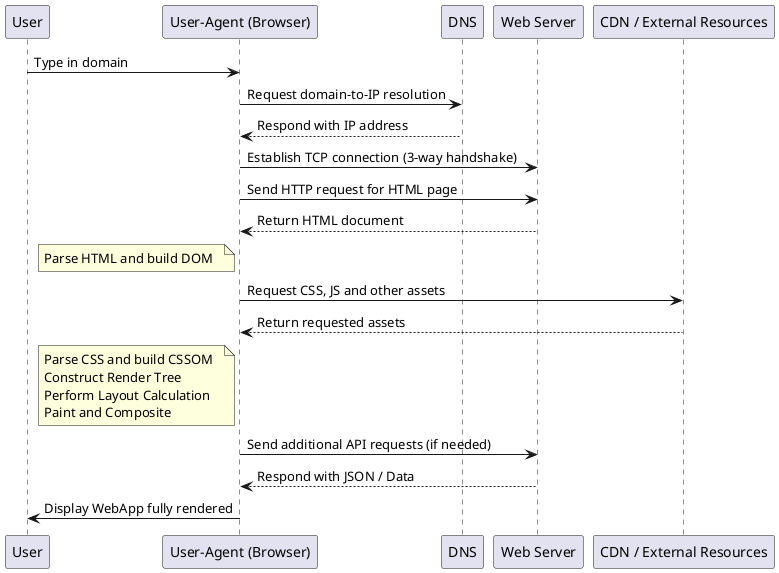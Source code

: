 @startuml
participant "User" as User
participant "User-Agent (Browser)" as Browser
participant "DNS" as DNS
participant "Web Server" as Server
participant "CDN / External Resources" as CDN

User -> Browser: Type in domain
Browser -> DNS: Request domain-to-IP resolution
DNS --> Browser: Respond with IP address

Browser -> Server: Establish TCP connection (3-way handshake)
Browser -> Server: Send HTTP request for HTML page
Server --> Browser: Return HTML document

note left of Browser
  Parse HTML and build DOM  
end note

Browser -> CDN: Request CSS, JS and other assets
CDN --> Browser: Return requested assets

note left of Browser
  Parse CSS and build CSSOM  
  Construct Render Tree  
  Perform Layout Calculation  
  Paint and Composite  
end note


Browser -> Server: Send additional API requests (if needed)
Server --> Browser: Respond with JSON / Data


Browser -> User: Display WebApp fully rendered
@enduml